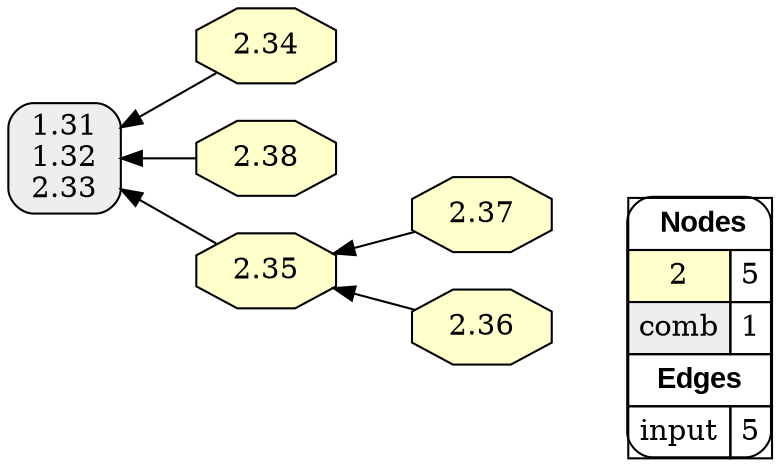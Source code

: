 digraph{
rankdir=RL
node[shape=octagon style=filled fillcolor="#FFFFCC"] 
"2.35"
"2.34"
"2.37"
"2.36"
"2.38"
node[shape=box style="filled,rounded" fillcolor="#EEEEEE"] 
"1.31\n1.32\n2.33"
edge[arrowhead=normal style=solid color="#000000" constraint=true penwidth=1]
"2.34" -> "1.31\n1.32\n2.33"
"2.38" -> "1.31\n1.32\n2.33"
"2.35" -> "1.31\n1.32\n2.33"
"2.36" -> "2.35"
"2.37" -> "2.35"
edge[arrowhead=normal style=dotted color="#000000" constraint=true penwidth=1]
node[shape=box] 
{rank=source Legend [fillcolor= white margin=0 label=< 
 <TABLE BORDER="0" CELLBORDER="1" CELLSPACING="0" CELLPADDING="4"> 
<TR> <TD COLSPAN="2"><font face="Arial Black"> Nodes</font></TD> </TR> 
<TR> 
 <TD bgcolor="#FFFFCC">2</TD> 
 <TD>5</TD> 
 </TR> 
<TR> 
 <TD bgcolor="#EEEEEE">comb</TD> 
 <TD>1</TD> 
 </TR> 
<TR> <TD COLSPAN="2"><font face = "Arial Black"> Edges </font></TD> </TR> 
<TR> 
 <TD><font color ="#000000">input</font></TD> 
 <TD>5</TD> 
 </TR> 
</TABLE> 
 >] } 
}